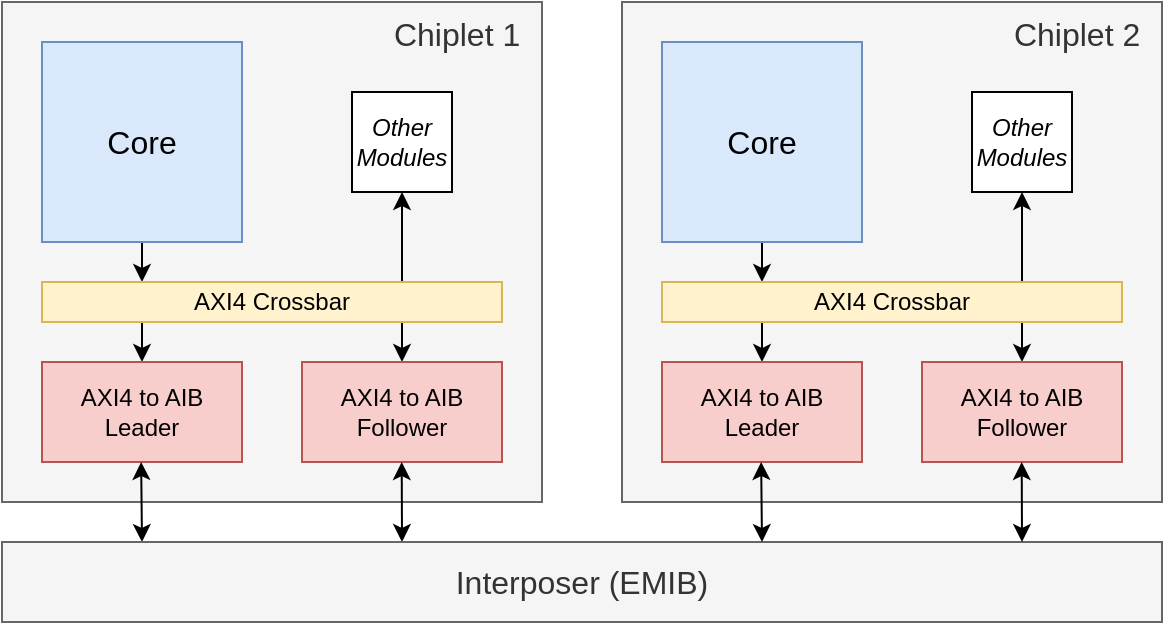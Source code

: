 <mxfile>
    <diagram id="dJDiELd9aH3eUqyTJHz5" name="Page-1">
        <mxGraphModel dx="692" dy="570" grid="1" gridSize="10" guides="1" tooltips="1" connect="1" arrows="1" fold="1" page="1" pageScale="1" pageWidth="850" pageHeight="1100" math="0" shadow="0">
            <root>
                <mxCell id="0"/>
                <mxCell id="1" parent="0"/>
                <mxCell id="2" value="Chiplet 1&amp;nbsp;&amp;nbsp;" style="rounded=0;whiteSpace=wrap;html=1;horizontal=1;verticalAlign=top;align=right;fontSize=16;fillColor=#f5f5f5;fontColor=#333333;strokeColor=#666666;" vertex="1" parent="1">
                    <mxGeometry x="90" y="120" width="270" height="250" as="geometry"/>
                </mxCell>
                <mxCell id="24" style="edgeStyle=elbowEdgeStyle;html=1;" edge="1" parent="1" source="3" target="4">
                    <mxGeometry relative="1" as="geometry"/>
                </mxCell>
                <mxCell id="3" value="Core" style="rounded=0;whiteSpace=wrap;html=1;fontSize=16;fillColor=#dae8fc;strokeColor=#6c8ebf;" vertex="1" parent="1">
                    <mxGeometry x="110" y="140" width="100" height="100" as="geometry"/>
                </mxCell>
                <mxCell id="15" style="edgeStyle=elbowEdgeStyle;html=1;targetPortConstraint=south;" edge="1" parent="1" source="4" target="13">
                    <mxGeometry relative="1" as="geometry"/>
                </mxCell>
                <mxCell id="29" style="edgeStyle=elbowEdgeStyle;html=1;" edge="1" parent="1" source="4" target="9">
                    <mxGeometry relative="1" as="geometry"/>
                </mxCell>
                <mxCell id="30" style="edgeStyle=elbowEdgeStyle;html=1;" edge="1" parent="1" source="4" target="8">
                    <mxGeometry relative="1" as="geometry"/>
                </mxCell>
                <mxCell id="4" value="AXI4 Crossbar" style="whiteSpace=wrap;html=1;rounded=0;fillColor=#fff2cc;strokeColor=#d6b656;" vertex="1" parent="1">
                    <mxGeometry x="110" y="260" width="230" height="20" as="geometry"/>
                </mxCell>
                <mxCell id="8" value="AXI4 to AIB&lt;div&gt;Follower&lt;/div&gt;" style="whiteSpace=wrap;html=1;rounded=0;fillColor=#f8cecc;strokeColor=#b85450;" vertex="1" parent="1">
                    <mxGeometry x="240" y="300" width="100" height="50" as="geometry"/>
                </mxCell>
                <mxCell id="9" value="AXI4 to AIB&lt;div&gt;Leader&lt;/div&gt;" style="whiteSpace=wrap;html=1;rounded=0;fillColor=#f8cecc;strokeColor=#b85450;" vertex="1" parent="1">
                    <mxGeometry x="110" y="300" width="100" height="50" as="geometry"/>
                </mxCell>
                <mxCell id="13" value="&lt;i&gt;Other&lt;/i&gt;&lt;div&gt;&lt;i&gt;Modules&lt;/i&gt;&lt;/div&gt;" style="whiteSpace=wrap;html=1;aspect=fixed;" vertex="1" parent="1">
                    <mxGeometry x="265" y="165" width="50" height="50" as="geometry"/>
                </mxCell>
                <mxCell id="42" value="" style="endArrow=classic;startArrow=classic;html=1;" edge="1" parent="1">
                    <mxGeometry width="50" height="50" relative="1" as="geometry">
                        <mxPoint x="160" y="390" as="sourcePoint"/>
                        <mxPoint x="159.57" y="350" as="targetPoint"/>
                    </mxGeometry>
                </mxCell>
                <mxCell id="43" value="" style="endArrow=classic;startArrow=classic;html=1;" edge="1" parent="1">
                    <mxGeometry width="50" height="50" relative="1" as="geometry">
                        <mxPoint x="290" y="390" as="sourcePoint"/>
                        <mxPoint x="289.86" y="350" as="targetPoint"/>
                    </mxGeometry>
                </mxCell>
                <mxCell id="44" value="&lt;font style=&quot;font-size: 16px;&quot;&gt;Interposer (EMIB)&lt;/font&gt;" style="rounded=0;whiteSpace=wrap;html=1;fillColor=#f5f5f5;fontColor=#333333;strokeColor=#666666;" vertex="1" parent="1">
                    <mxGeometry x="90" y="390" width="580" height="40" as="geometry"/>
                </mxCell>
                <mxCell id="68" value="Chiplet 2&amp;nbsp;&amp;nbsp;" style="rounded=0;whiteSpace=wrap;html=1;verticalAlign=top;align=right;fontSize=16;fillColor=#f5f5f5;fontColor=#333333;strokeColor=#666666;" vertex="1" parent="1">
                    <mxGeometry x="400" y="120" width="270" height="250" as="geometry"/>
                </mxCell>
                <mxCell id="69" style="edgeStyle=elbowEdgeStyle;html=1;" edge="1" parent="1" source="70" target="74">
                    <mxGeometry relative="1" as="geometry"/>
                </mxCell>
                <mxCell id="70" value="Core" style="rounded=0;whiteSpace=wrap;html=1;fontSize=16;fillColor=#dae8fc;strokeColor=#6c8ebf;" vertex="1" parent="1">
                    <mxGeometry x="420" y="140" width="100" height="100" as="geometry"/>
                </mxCell>
                <mxCell id="71" style="edgeStyle=elbowEdgeStyle;html=1;targetPortConstraint=south;" edge="1" parent="1" source="74" target="77">
                    <mxGeometry relative="1" as="geometry"/>
                </mxCell>
                <mxCell id="72" style="edgeStyle=elbowEdgeStyle;html=1;" edge="1" parent="1" source="74" target="76">
                    <mxGeometry relative="1" as="geometry"/>
                </mxCell>
                <mxCell id="73" style="edgeStyle=elbowEdgeStyle;html=1;" edge="1" parent="1" source="74" target="75">
                    <mxGeometry relative="1" as="geometry"/>
                </mxCell>
                <mxCell id="74" value="AXI4 Crossbar" style="whiteSpace=wrap;html=1;rounded=0;fillColor=#fff2cc;strokeColor=#d6b656;" vertex="1" parent="1">
                    <mxGeometry x="420" y="260" width="230" height="20" as="geometry"/>
                </mxCell>
                <mxCell id="75" value="AXI4 to AIB&lt;div&gt;Follower&lt;/div&gt;" style="whiteSpace=wrap;html=1;rounded=0;fillColor=#f8cecc;strokeColor=#b85450;" vertex="1" parent="1">
                    <mxGeometry x="550" y="300" width="100" height="50" as="geometry"/>
                </mxCell>
                <mxCell id="76" value="AXI4 to AIB&lt;div&gt;Leader&lt;/div&gt;" style="whiteSpace=wrap;html=1;rounded=0;fillColor=#f8cecc;strokeColor=#b85450;" vertex="1" parent="1">
                    <mxGeometry x="420" y="300" width="100" height="50" as="geometry"/>
                </mxCell>
                <mxCell id="77" value="&lt;i&gt;Other&lt;/i&gt;&lt;div&gt;&lt;i&gt;Modules&lt;/i&gt;&lt;/div&gt;" style="whiteSpace=wrap;html=1;aspect=fixed;" vertex="1" parent="1">
                    <mxGeometry x="575" y="165" width="50" height="50" as="geometry"/>
                </mxCell>
                <mxCell id="78" value="" style="endArrow=classic;startArrow=classic;html=1;" edge="1" parent="1">
                    <mxGeometry width="50" height="50" relative="1" as="geometry">
                        <mxPoint x="470" y="390" as="sourcePoint"/>
                        <mxPoint x="469.57" y="350" as="targetPoint"/>
                    </mxGeometry>
                </mxCell>
                <mxCell id="79" value="" style="endArrow=classic;startArrow=classic;html=1;" edge="1" parent="1">
                    <mxGeometry width="50" height="50" relative="1" as="geometry">
                        <mxPoint x="600" y="390" as="sourcePoint"/>
                        <mxPoint x="599.86" y="350" as="targetPoint"/>
                    </mxGeometry>
                </mxCell>
            </root>
        </mxGraphModel>
    </diagram>
</mxfile>